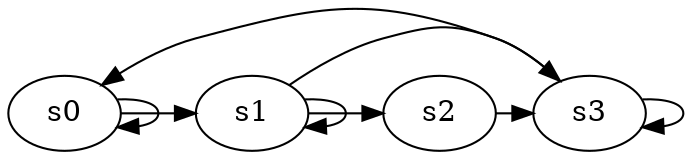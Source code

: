 digraph game_0496_cycle_4 {
    s0 [name="s0", player=0, target=1];
    s1 [name="s1", player=1, target=1];
    s2 [name="s2", player=1, target=1];
    s3 [name="s3", player=0];

    s0 -> s1 [constraint="time % 4 == 3"];
    s1 -> s2 [constraint="!(time % 5 == 0)"];
    s2 -> s3 [constraint="!(time % 5 == 0)"];
    s3 -> s0 [constraint="!(time % 6 == 0)"];
    s0 -> s0 [constraint="time % 3 == 0"];
    s1 -> s1 [constraint="time % 4 == 0"];
    s1 -> s3 [constraint="time == 12"];
    s3 -> s3 [constraint="time % 2 == 0"];
}
